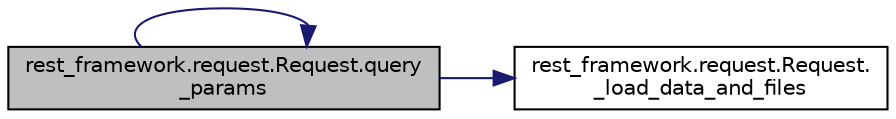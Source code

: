 digraph "rest_framework.request.Request.query_params"
{
 // LATEX_PDF_SIZE
  edge [fontname="Helvetica",fontsize="10",labelfontname="Helvetica",labelfontsize="10"];
  node [fontname="Helvetica",fontsize="10",shape=record];
  rankdir="LR";
  Node1 [label="rest_framework.request.Request.query\l_params",height=0.2,width=0.4,color="black", fillcolor="grey75", style="filled", fontcolor="black",tooltip=" "];
  Node1 -> Node2 [color="midnightblue",fontsize="10",style="solid",fontname="Helvetica"];
  Node2 [label="rest_framework.request.Request.\l_load_data_and_files",height=0.2,width=0.4,color="black", fillcolor="white", style="filled",URL="$d9/d48/classrest__framework_1_1request_1_1_request.html#a6aa6fd3e8b5c8603c79678d014953eba",tooltip=" "];
  Node1 -> Node1 [color="midnightblue",fontsize="10",style="solid",fontname="Helvetica"];
}
